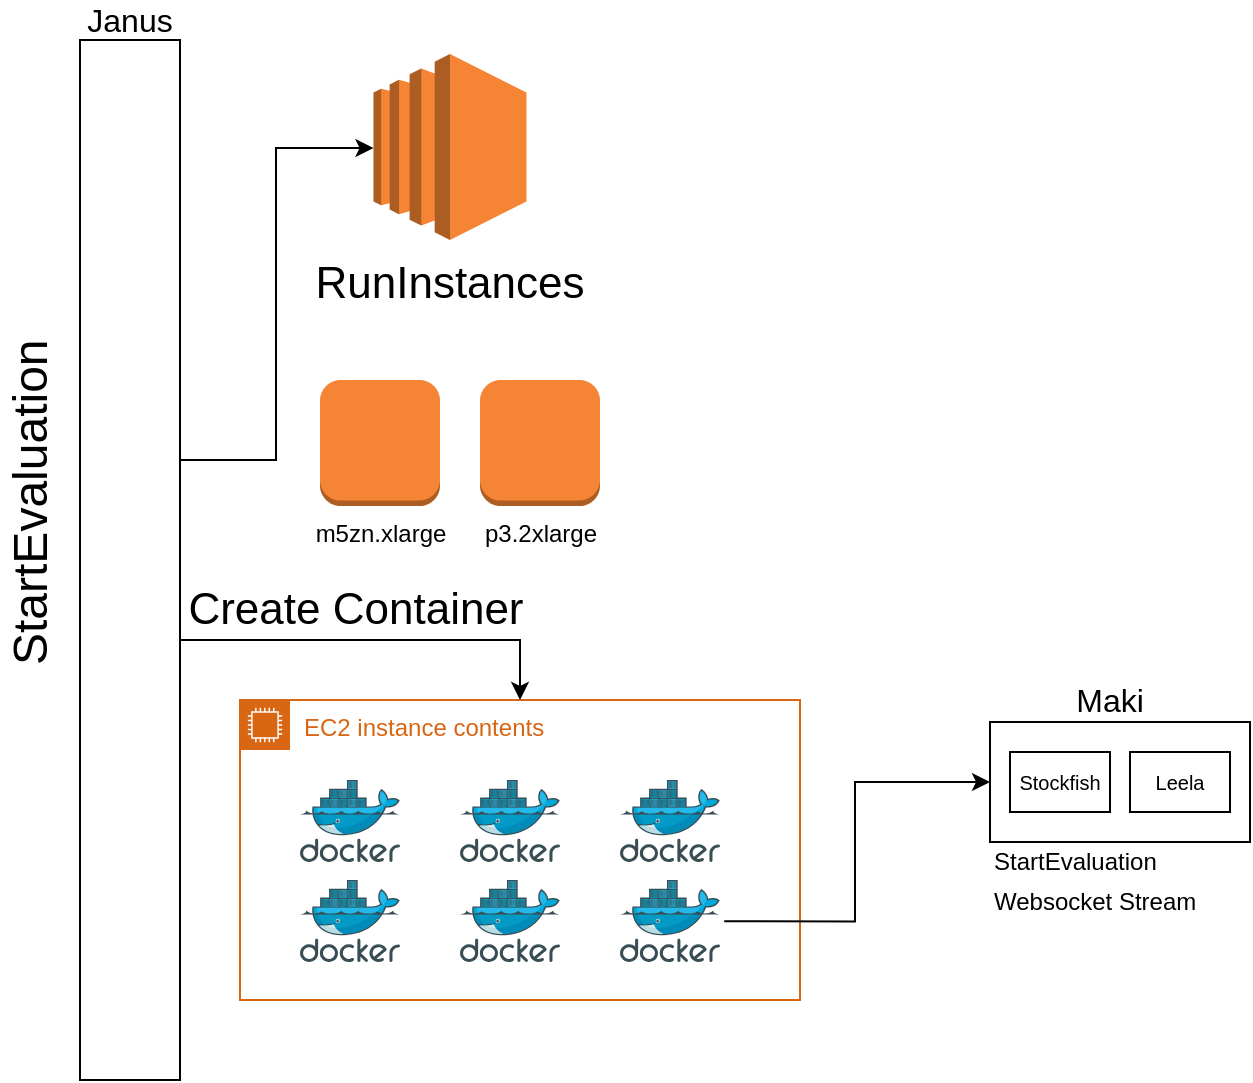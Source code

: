 <mxfile>
    <diagram id="XFNDoi6S35CsorsM3t6m" name="Page-1">
        <mxGraphModel dx="1061" dy="623" grid="1" gridSize="10" guides="1" tooltips="1" connect="1" arrows="1" fold="1" page="1" pageScale="1" pageWidth="850" pageHeight="1100" math="0" shadow="0">
            <root>
                <mxCell id="0"/>
                <mxCell id="1" parent="0"/>
                <mxCell id="4" value="EC2 instance contents" style="points=[[0,0],[0.25,0],[0.5,0],[0.75,0],[1,0],[1,0.25],[1,0.5],[1,0.75],[1,1],[0.75,1],[0.5,1],[0.25,1],[0,1],[0,0.75],[0,0.5],[0,0.25]];outlineConnect=0;gradientColor=none;html=1;whiteSpace=wrap;fontSize=12;fontStyle=0;shape=mxgraph.aws4.group;grIcon=mxgraph.aws4.group_ec2_instance_contents;strokeColor=#D86613;fillColor=none;verticalAlign=top;align=left;spacingLeft=30;fontColor=#D86613;dashed=0;labelBackgroundColor=none;" parent="1" vertex="1">
                    <mxGeometry x="230" y="450" width="280" height="150" as="geometry"/>
                </mxCell>
                <mxCell id="5" value="" style="aspect=fixed;html=1;points=[];align=center;image;fontSize=12;image=img/lib/mscae/Docker.svg;" parent="1" vertex="1">
                    <mxGeometry x="260" y="490" width="50" height="41" as="geometry"/>
                </mxCell>
                <mxCell id="6" value="" style="aspect=fixed;html=1;points=[];align=center;image;fontSize=12;image=img/lib/mscae/Docker.svg;" parent="1" vertex="1">
                    <mxGeometry x="340" y="490" width="50" height="41" as="geometry"/>
                </mxCell>
                <mxCell id="7" value="" style="aspect=fixed;html=1;points=[];align=center;image;fontSize=12;image=img/lib/mscae/Docker.svg;" parent="1" vertex="1">
                    <mxGeometry x="420" y="490" width="50" height="41" as="geometry"/>
                </mxCell>
                <mxCell id="8" value="" style="aspect=fixed;html=1;points=[];align=center;image;fontSize=12;image=img/lib/mscae/Docker.svg;" parent="1" vertex="1">
                    <mxGeometry x="260" y="540" width="50" height="41" as="geometry"/>
                </mxCell>
                <mxCell id="9" value="" style="aspect=fixed;html=1;points=[];align=center;image;fontSize=12;image=img/lib/mscae/Docker.svg;" parent="1" vertex="1">
                    <mxGeometry x="340" y="540" width="50" height="41" as="geometry"/>
                </mxCell>
                <mxCell id="16" style="edgeStyle=orthogonalEdgeStyle;rounded=0;orthogonalLoop=1;jettySize=auto;html=1;entryX=0;entryY=0.5;entryDx=0;entryDy=0;exitX=1.042;exitY=0.504;exitDx=0;exitDy=0;exitPerimeter=0;" parent="1" source="11" target="13" edge="1">
                    <mxGeometry relative="1" as="geometry"/>
                </mxCell>
                <mxCell id="11" value="" style="aspect=fixed;html=1;points=[];align=center;image;fontSize=12;image=img/lib/mscae/Docker.svg;" parent="1" vertex="1">
                    <mxGeometry x="420" y="540" width="50" height="41" as="geometry"/>
                </mxCell>
                <mxCell id="13" value="" style="rounded=0;whiteSpace=wrap;html=1;" parent="1" vertex="1">
                    <mxGeometry x="605" y="461" width="130" height="60" as="geometry"/>
                </mxCell>
                <mxCell id="14" value="Maki" style="text;html=1;strokeColor=none;fillColor=none;align=center;verticalAlign=middle;whiteSpace=wrap;rounded=0;fontSize=16;" parent="1" vertex="1">
                    <mxGeometry x="605" y="440" width="120" height="20" as="geometry"/>
                </mxCell>
                <mxCell id="17" value="StartEvaluation" style="text;html=1;strokeColor=none;fillColor=none;align=left;verticalAlign=middle;whiteSpace=wrap;rounded=0;" parent="1" vertex="1">
                    <mxGeometry x="605" y="521" width="130" height="19" as="geometry"/>
                </mxCell>
                <mxCell id="19" value="Stockfish" style="rounded=0;whiteSpace=wrap;html=1;fontSize=10;" parent="1" vertex="1">
                    <mxGeometry x="615" y="476" width="50" height="30" as="geometry"/>
                </mxCell>
                <mxCell id="20" value="Leela" style="rounded=0;whiteSpace=wrap;html=1;fontSize=10;" parent="1" vertex="1">
                    <mxGeometry x="675" y="476" width="50" height="30" as="geometry"/>
                </mxCell>
                <mxCell id="21" value="Websocket Stream" style="text;html=1;strokeColor=none;fillColor=none;align=left;verticalAlign=middle;whiteSpace=wrap;rounded=0;" parent="1" vertex="1">
                    <mxGeometry x="605" y="541" width="130" height="19" as="geometry"/>
                </mxCell>
                <mxCell id="29" style="edgeStyle=orthogonalEdgeStyle;rounded=0;orthogonalLoop=1;jettySize=auto;html=1;fontSize=24;" edge="1" parent="1" source="22" target="25">
                    <mxGeometry relative="1" as="geometry">
                        <Array as="points">
                            <mxPoint x="248" y="330"/>
                            <mxPoint x="248" y="174"/>
                        </Array>
                    </mxGeometry>
                </mxCell>
                <mxCell id="32" style="edgeStyle=orthogonalEdgeStyle;rounded=0;orthogonalLoop=1;jettySize=auto;html=1;entryX=0.5;entryY=0;entryDx=0;entryDy=0;fontSize=24;" edge="1" parent="1" source="22" target="4">
                    <mxGeometry relative="1" as="geometry">
                        <Array as="points">
                            <mxPoint x="370" y="420"/>
                        </Array>
                    </mxGeometry>
                </mxCell>
                <mxCell id="22" value="" style="rounded=0;whiteSpace=wrap;html=1;labelBackgroundColor=none;fontSize=10;align=left;" parent="1" vertex="1">
                    <mxGeometry x="150" y="120" width="50" height="520" as="geometry"/>
                </mxCell>
                <mxCell id="23" value="Janus" style="text;html=1;strokeColor=none;fillColor=none;align=center;verticalAlign=middle;whiteSpace=wrap;rounded=0;fontSize=16;" parent="1" vertex="1">
                    <mxGeometry x="115" y="100" width="120" height="20" as="geometry"/>
                </mxCell>
                <mxCell id="24" value="StartEvaluation" style="text;html=1;strokeColor=none;fillColor=none;align=left;verticalAlign=middle;whiteSpace=wrap;rounded=0;rotation=-90;fontSize=24;" parent="1" vertex="1">
                    <mxGeometry x="60" y="360" width="130" height="19" as="geometry"/>
                </mxCell>
                <mxCell id="25" value="" style="outlineConnect=0;dashed=0;verticalLabelPosition=bottom;verticalAlign=top;align=center;html=1;shape=mxgraph.aws3.ec2;fillColor=#F58534;gradientColor=none;labelBackgroundColor=none;fontSize=10;" parent="1" vertex="1">
                    <mxGeometry x="296.75" y="127" width="76.5" height="93" as="geometry"/>
                </mxCell>
                <mxCell id="26" value="m5zn.xlarge" style="outlineConnect=0;dashed=0;verticalLabelPosition=bottom;verticalAlign=top;align=center;html=1;shape=mxgraph.aws3.instance;fillColor=#F58534;gradientColor=none;" parent="1" vertex="1">
                    <mxGeometry x="270" y="290" width="60" height="63" as="geometry"/>
                </mxCell>
                <mxCell id="27" value="p3.2xlarge" style="outlineConnect=0;dashed=0;verticalLabelPosition=bottom;verticalAlign=top;align=center;html=1;shape=mxgraph.aws3.instance;fillColor=#F58534;gradientColor=none;" parent="1" vertex="1">
                    <mxGeometry x="350" y="290" width="60" height="63" as="geometry"/>
                </mxCell>
                <mxCell id="28" value="RunInstances" style="text;html=1;strokeColor=none;fillColor=none;align=center;verticalAlign=middle;whiteSpace=wrap;rounded=0;fontSize=22;" vertex="1" parent="1">
                    <mxGeometry x="250" y="227" width="170" height="30" as="geometry"/>
                </mxCell>
                <mxCell id="33" value="Create Container" style="text;html=1;strokeColor=none;fillColor=none;align=center;verticalAlign=middle;whiteSpace=wrap;rounded=0;fontSize=22;" vertex="1" parent="1">
                    <mxGeometry x="203.25" y="390" width="170" height="30" as="geometry"/>
                </mxCell>
            </root>
        </mxGraphModel>
    </diagram>
</mxfile>